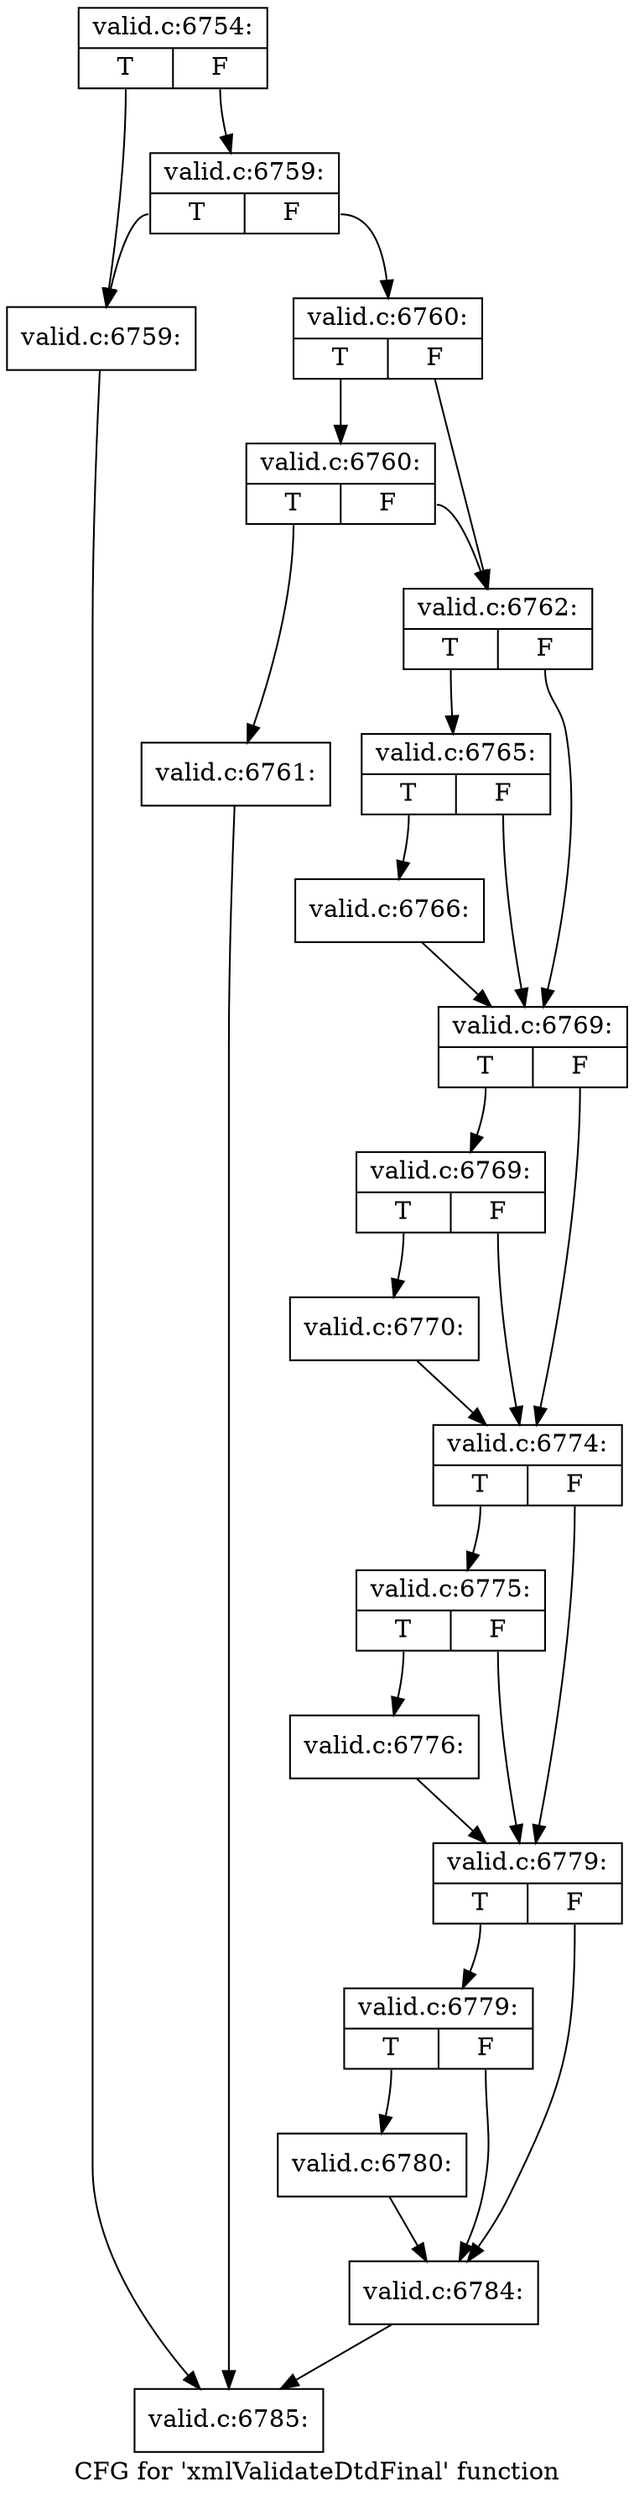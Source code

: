digraph "CFG for 'xmlValidateDtdFinal' function" {
	label="CFG for 'xmlValidateDtdFinal' function";

	Node0x51e6070 [shape=record,label="{valid.c:6754:|{<s0>T|<s1>F}}"];
	Node0x51e6070:s0 -> Node0x51eb440;
	Node0x51e6070:s1 -> Node0x51eb4e0;
	Node0x51eb4e0 [shape=record,label="{valid.c:6759:|{<s0>T|<s1>F}}"];
	Node0x51eb4e0:s0 -> Node0x51eb440;
	Node0x51eb4e0:s1 -> Node0x51eb490;
	Node0x51eb440 [shape=record,label="{valid.c:6759:}"];
	Node0x51eb440 -> Node0x51dc410;
	Node0x51eb490 [shape=record,label="{valid.c:6760:|{<s0>T|<s1>F}}"];
	Node0x51eb490:s0 -> Node0x51ebc40;
	Node0x51eb490:s1 -> Node0x51ebbf0;
	Node0x51ebc40 [shape=record,label="{valid.c:6760:|{<s0>T|<s1>F}}"];
	Node0x51ebc40:s0 -> Node0x51ebba0;
	Node0x51ebc40:s1 -> Node0x51ebbf0;
	Node0x51ebba0 [shape=record,label="{valid.c:6761:}"];
	Node0x51ebba0 -> Node0x51dc410;
	Node0x51ebbf0 [shape=record,label="{valid.c:6762:|{<s0>T|<s1>F}}"];
	Node0x51ebbf0:s0 -> Node0x51ecdb0;
	Node0x51ebbf0:s1 -> Node0x51ecd60;
	Node0x51ecdb0 [shape=record,label="{valid.c:6765:|{<s0>T|<s1>F}}"];
	Node0x51ecdb0:s0 -> Node0x51ecd10;
	Node0x51ecdb0:s1 -> Node0x51ecd60;
	Node0x51ecd10 [shape=record,label="{valid.c:6766:}"];
	Node0x51ecd10 -> Node0x51ecd60;
	Node0x51ecd60 [shape=record,label="{valid.c:6769:|{<s0>T|<s1>F}}"];
	Node0x51ecd60:s0 -> Node0x4c08600;
	Node0x51ecd60:s1 -> Node0x51ed820;
	Node0x4c08600 [shape=record,label="{valid.c:6769:|{<s0>T|<s1>F}}"];
	Node0x4c08600:s0 -> Node0x51ee310;
	Node0x4c08600:s1 -> Node0x51ed820;
	Node0x51ee310 [shape=record,label="{valid.c:6770:}"];
	Node0x51ee310 -> Node0x51ed820;
	Node0x51ed820 [shape=record,label="{valid.c:6774:|{<s0>T|<s1>F}}"];
	Node0x51ed820:s0 -> Node0x51f0640;
	Node0x51ed820:s1 -> Node0x51ee290;
	Node0x51f0640 [shape=record,label="{valid.c:6775:|{<s0>T|<s1>F}}"];
	Node0x51f0640:s0 -> Node0x51efc30;
	Node0x51f0640:s1 -> Node0x51ee290;
	Node0x51efc30 [shape=record,label="{valid.c:6776:}"];
	Node0x51efc30 -> Node0x51ee290;
	Node0x51ee290 [shape=record,label="{valid.c:6779:|{<s0>T|<s1>F}}"];
	Node0x51ee290:s0 -> Node0x51f1340;
	Node0x51ee290:s1 -> Node0x51f12f0;
	Node0x51f1340 [shape=record,label="{valid.c:6779:|{<s0>T|<s1>F}}"];
	Node0x51f1340:s0 -> Node0x51f12a0;
	Node0x51f1340:s1 -> Node0x51f12f0;
	Node0x51f12a0 [shape=record,label="{valid.c:6780:}"];
	Node0x51f12a0 -> Node0x51f12f0;
	Node0x51f12f0 [shape=record,label="{valid.c:6784:}"];
	Node0x51f12f0 -> Node0x51dc410;
	Node0x51dc410 [shape=record,label="{valid.c:6785:}"];
}

